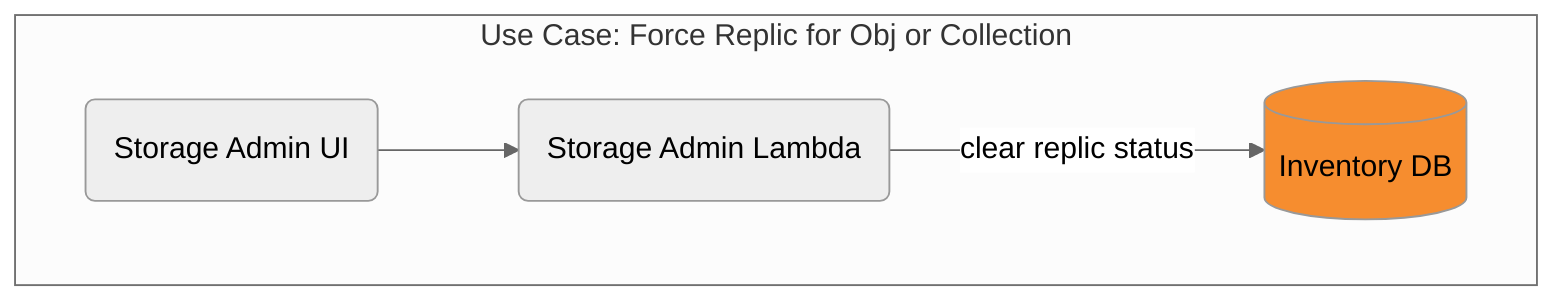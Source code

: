%%{init: {'theme': 'neutral', 'securityLevel': 'loose', 'themeVariables': {'fontFamily': 'arial'}}}%%
graph TD
  SAUI("Storage Admin UI")
  SA("Storage Admin Lambda")
  RDS[(Inventory DB)]

  subgraph "Use Case: Force Replic for Obj or Collection"
    SAUI-->SA
    SA-->|"clear replic status"|RDS
  end

  style RDS fill:#F68D2F